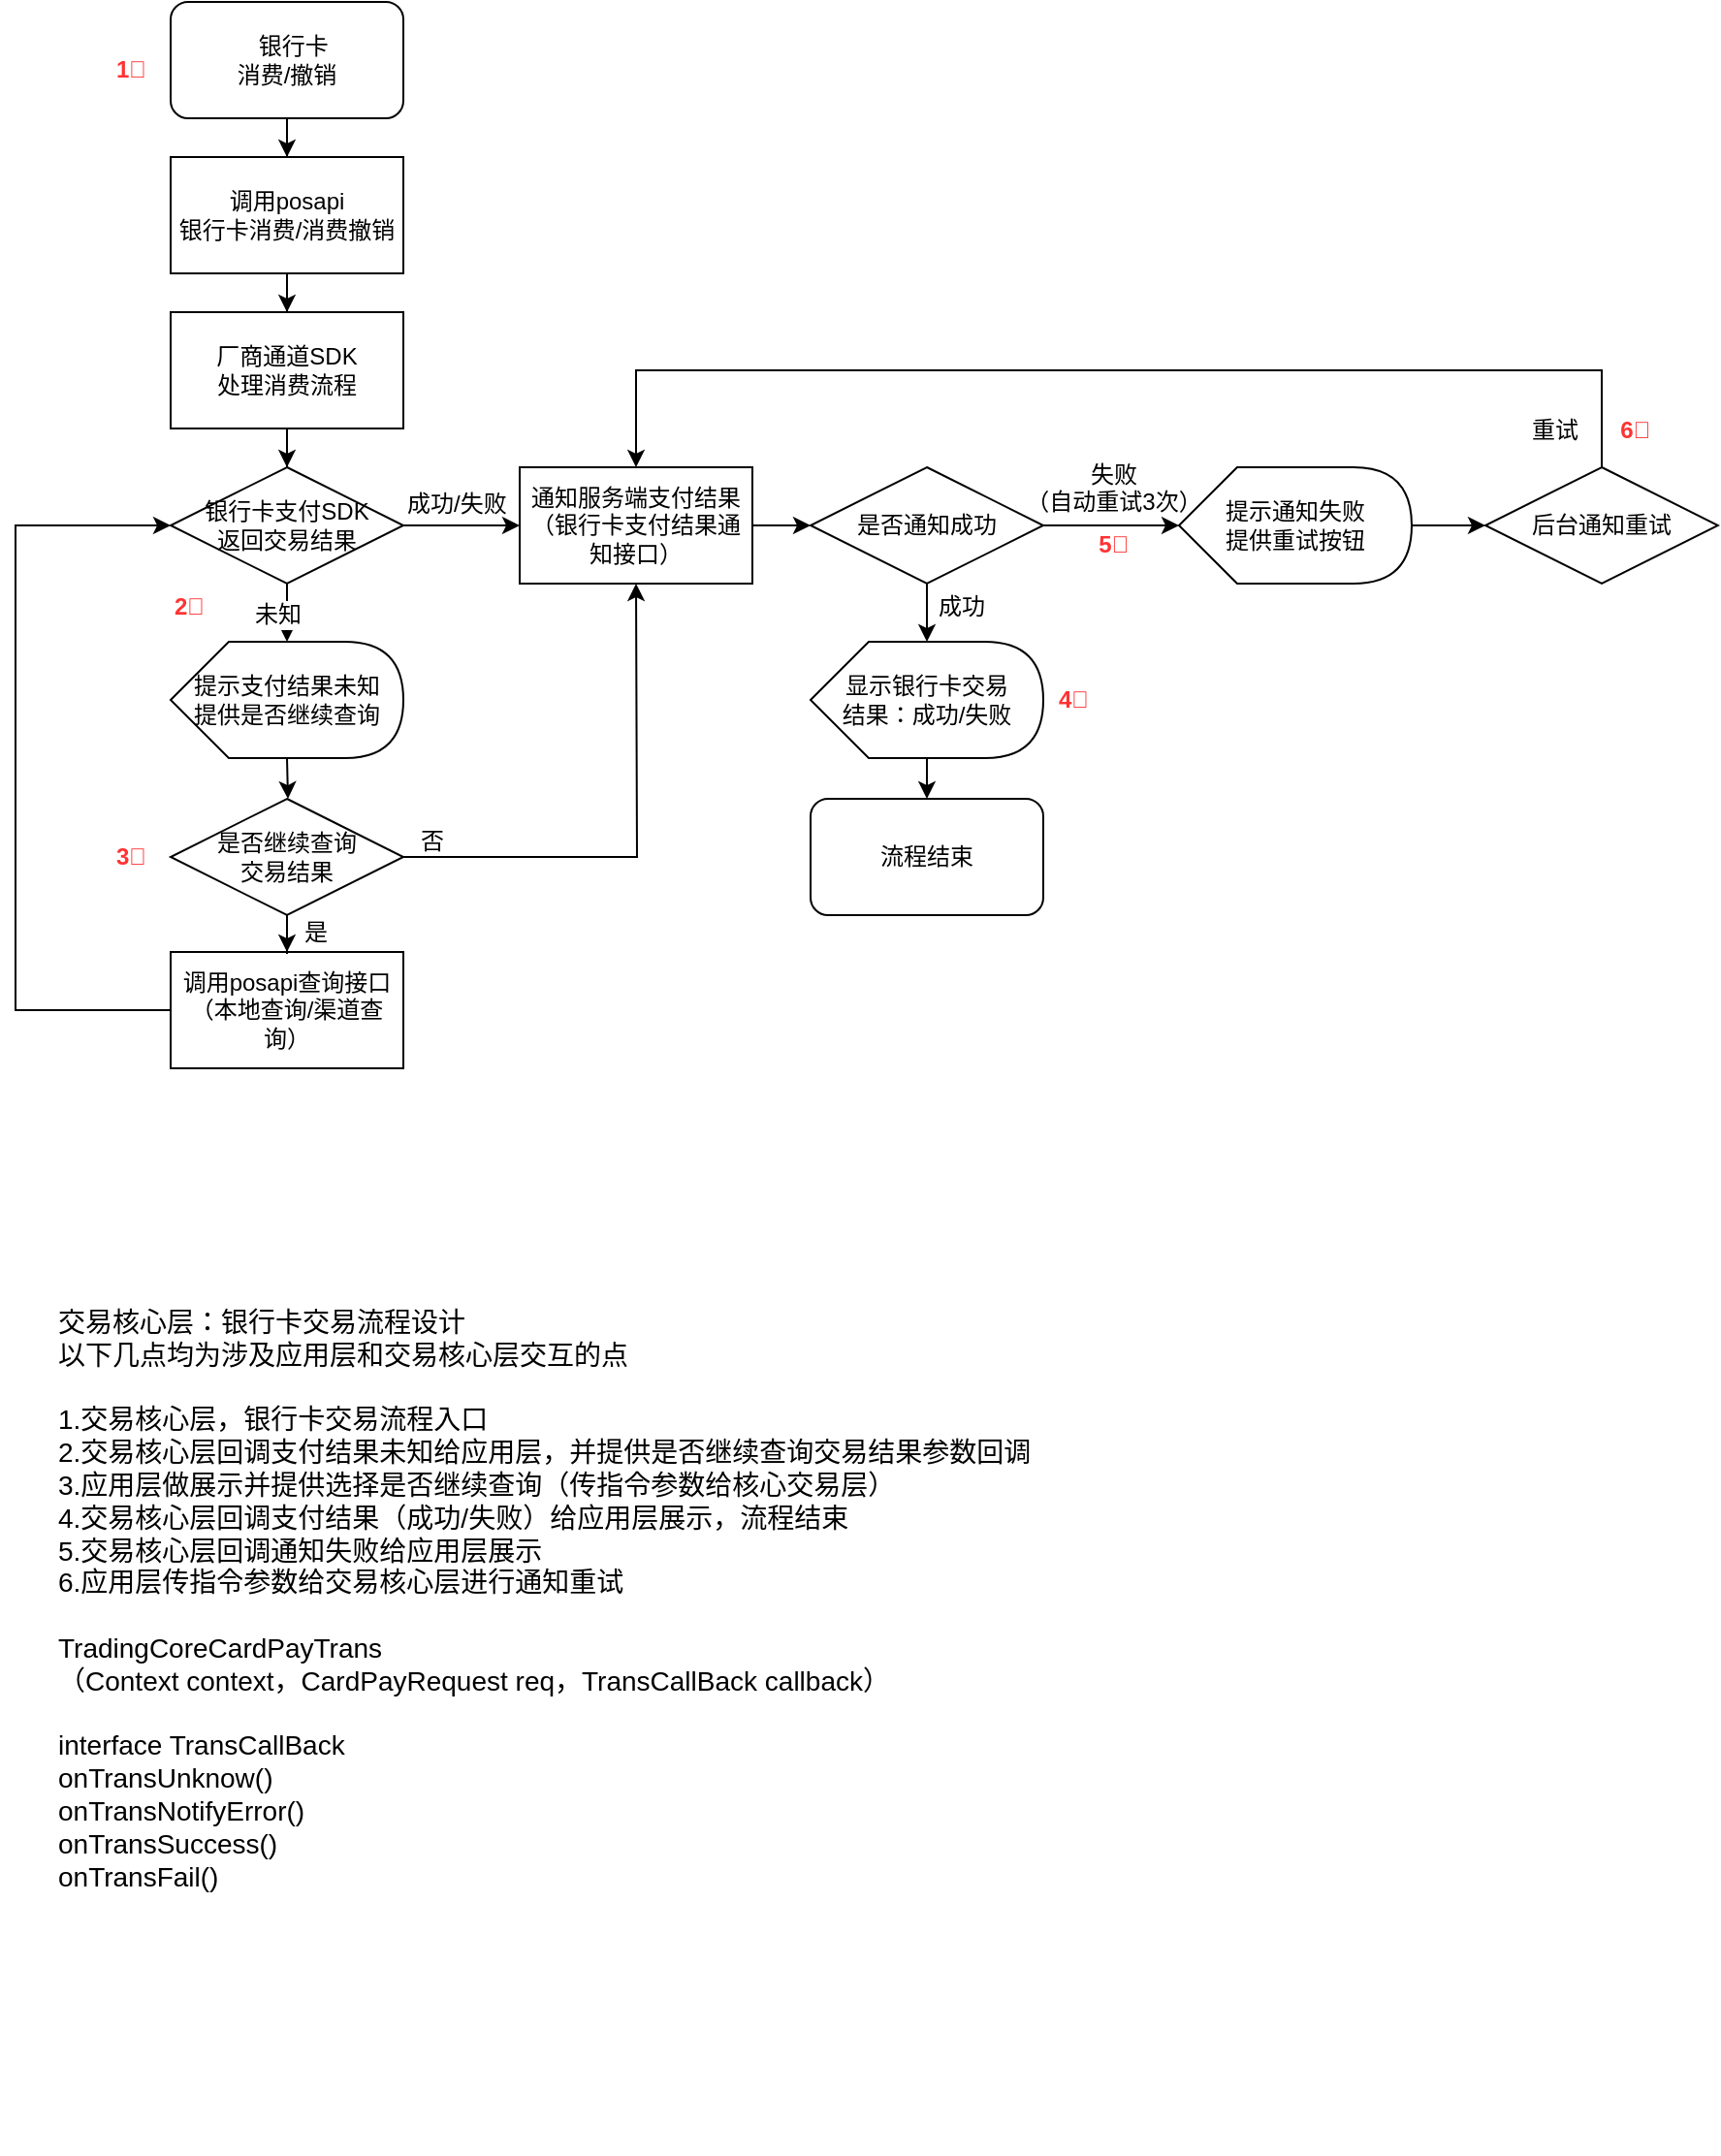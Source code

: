 <mxfile version="10.6.7" type="github"><diagram id="gk5xQnW-1J6No-NUtCR5" name="Page-1"><mxGraphModel dx="918" dy="616" grid="1" gridSize="10" guides="1" tooltips="1" connect="1" arrows="1" fold="1" page="1" pageScale="1" pageWidth="2000" pageHeight="2000" math="0" shadow="0"><root><mxCell id="0"/><mxCell id="1" parent="0"/><mxCell id="0fi4zeb0KrCC9K2vlMiQ-4" value="" style="edgeStyle=orthogonalEdgeStyle;rounded=0;orthogonalLoop=1;jettySize=auto;html=1;" edge="1" parent="1" source="0fi4zeb0KrCC9K2vlMiQ-2" target="0fi4zeb0KrCC9K2vlMiQ-3"><mxGeometry relative="1" as="geometry"/></mxCell><mxCell id="0fi4zeb0KrCC9K2vlMiQ-2" value="&amp;nbsp; 银行卡&lt;br&gt;消费/撤销&lt;br&gt;" style="rounded=1;whiteSpace=wrap;html=1;" vertex="1" parent="1"><mxGeometry x="200" y="40" width="120" height="60" as="geometry"/></mxCell><mxCell id="0fi4zeb0KrCC9K2vlMiQ-7" value="" style="edgeStyle=orthogonalEdgeStyle;rounded=0;orthogonalLoop=1;jettySize=auto;html=1;" edge="1" parent="1" source="0fi4zeb0KrCC9K2vlMiQ-3" target="0fi4zeb0KrCC9K2vlMiQ-6"><mxGeometry relative="1" as="geometry"/></mxCell><mxCell id="0fi4zeb0KrCC9K2vlMiQ-3" value="调用posapi&lt;br&gt;银行卡消费/消费撤销&lt;br&gt;" style="rounded=0;whiteSpace=wrap;html=1;" vertex="1" parent="1"><mxGeometry x="200" y="120" width="120" height="60" as="geometry"/></mxCell><mxCell id="0fi4zeb0KrCC9K2vlMiQ-10" value="" style="edgeStyle=orthogonalEdgeStyle;rounded=0;orthogonalLoop=1;jettySize=auto;html=1;" edge="1" parent="1" source="0fi4zeb0KrCC9K2vlMiQ-6" target="0fi4zeb0KrCC9K2vlMiQ-9"><mxGeometry relative="1" as="geometry"/></mxCell><mxCell id="0fi4zeb0KrCC9K2vlMiQ-6" value="厂商通道SDK&lt;br&gt;处理消费流程" style="rounded=0;whiteSpace=wrap;html=1;" vertex="1" parent="1"><mxGeometry x="200" y="200" width="120" height="60" as="geometry"/></mxCell><mxCell id="0fi4zeb0KrCC9K2vlMiQ-38" value="" style="edgeStyle=orthogonalEdgeStyle;rounded=0;orthogonalLoop=1;jettySize=auto;html=1;" edge="1" parent="1" source="0fi4zeb0KrCC9K2vlMiQ-9"><mxGeometry relative="1" as="geometry"><mxPoint x="260" y="370" as="targetPoint"/></mxGeometry></mxCell><mxCell id="0fi4zeb0KrCC9K2vlMiQ-39" value="未知" style="text;html=1;resizable=0;points=[];align=center;verticalAlign=middle;labelBackgroundColor=#ffffff;" vertex="1" connectable="0" parent="0fi4zeb0KrCC9K2vlMiQ-38"><mxGeometry x="0.07" y="5" relative="1" as="geometry"><mxPoint x="-10" y="-1" as="offset"/></mxGeometry></mxCell><mxCell id="0fi4zeb0KrCC9K2vlMiQ-58" value="" style="edgeStyle=orthogonalEdgeStyle;rounded=0;orthogonalLoop=1;jettySize=auto;html=1;" edge="1" parent="1" source="0fi4zeb0KrCC9K2vlMiQ-9"><mxGeometry relative="1" as="geometry"><mxPoint x="380" y="310" as="targetPoint"/></mxGeometry></mxCell><mxCell id="0fi4zeb0KrCC9K2vlMiQ-9" value="银行卡支付SDK&lt;br&gt;返回交易结果&lt;br&gt;" style="rhombus;whiteSpace=wrap;html=1;" vertex="1" parent="1"><mxGeometry x="200" y="280" width="120" height="60" as="geometry"/></mxCell><mxCell id="0fi4zeb0KrCC9K2vlMiQ-20" value="调用posapi查询接口&lt;br&gt;（本地查询/渠道查询）&lt;br&gt;" style="rounded=0;whiteSpace=wrap;html=1;" vertex="1" parent="1"><mxGeometry x="200" y="530" width="120" height="60" as="geometry"/></mxCell><mxCell id="0fi4zeb0KrCC9K2vlMiQ-35" value="" style="edgeStyle=orthogonalEdgeStyle;rounded=0;orthogonalLoop=1;jettySize=auto;html=1;" edge="1" parent="1" target="0fi4zeb0KrCC9K2vlMiQ-34"><mxGeometry relative="1" as="geometry"><mxPoint x="260" y="430" as="sourcePoint"/></mxGeometry></mxCell><mxCell id="0fi4zeb0KrCC9K2vlMiQ-40" style="edgeStyle=orthogonalEdgeStyle;rounded=0;orthogonalLoop=1;jettySize=auto;html=1;entryX=0;entryY=0;entryDx=60;entryDy=60;entryPerimeter=0;" edge="1" parent="1" source="0fi4zeb0KrCC9K2vlMiQ-34"><mxGeometry relative="1" as="geometry"><mxPoint x="440" y="340" as="targetPoint"/></mxGeometry></mxCell><mxCell id="0fi4zeb0KrCC9K2vlMiQ-43" style="edgeStyle=orthogonalEdgeStyle;rounded=0;orthogonalLoop=1;jettySize=auto;html=1;entryX=0;entryY=0.5;entryDx=0;entryDy=0;exitX=0;exitY=0.5;exitDx=0;exitDy=0;" edge="1" parent="1" source="0fi4zeb0KrCC9K2vlMiQ-20" target="0fi4zeb0KrCC9K2vlMiQ-9"><mxGeometry relative="1" as="geometry"><Array as="points"><mxPoint x="120" y="560"/><mxPoint x="120" y="310"/></Array></mxGeometry></mxCell><mxCell id="0fi4zeb0KrCC9K2vlMiQ-47" value="" style="edgeStyle=orthogonalEdgeStyle;rounded=0;orthogonalLoop=1;jettySize=auto;html=1;" edge="1" parent="1" source="0fi4zeb0KrCC9K2vlMiQ-34" target="0fi4zeb0KrCC9K2vlMiQ-20"><mxGeometry relative="1" as="geometry"/></mxCell><mxCell id="0fi4zeb0KrCC9K2vlMiQ-34" value="是否继续查询&lt;br&gt;交易结果&lt;br&gt;" style="rhombus;whiteSpace=wrap;html=1;" vertex="1" parent="1"><mxGeometry x="200" y="451" width="120" height="60" as="geometry"/></mxCell><mxCell id="0fi4zeb0KrCC9K2vlMiQ-42" value="否" style="text;html=1;resizable=0;points=[];autosize=1;align=left;verticalAlign=top;spacingTop=-4;" vertex="1" parent="1"><mxGeometry x="327" y="463" width="30" height="20" as="geometry"/></mxCell><mxCell id="0fi4zeb0KrCC9K2vlMiQ-48" value="是" style="text;html=1;resizable=0;points=[];autosize=1;align=left;verticalAlign=top;spacingTop=-4;" vertex="1" parent="1"><mxGeometry x="267" y="510" width="30" height="20" as="geometry"/></mxCell><mxCell id="0fi4zeb0KrCC9K2vlMiQ-54" value="&lt;span&gt;提示支付结果未知&lt;/span&gt;&lt;br&gt;&lt;span&gt;提供是否继续查询&lt;/span&gt;&lt;span&gt;&lt;br&gt;&lt;/span&gt;" style="shape=display;whiteSpace=wrap;html=1;" vertex="1" parent="1"><mxGeometry x="200" y="370" width="120" height="60" as="geometry"/></mxCell><mxCell id="0fi4zeb0KrCC9K2vlMiQ-59" value="成功/失败" style="text;html=1;resizable=0;points=[];autosize=1;align=left;verticalAlign=top;spacingTop=-4;" vertex="1" parent="1"><mxGeometry x="320" y="289" width="70" height="20" as="geometry"/></mxCell><mxCell id="0fi4zeb0KrCC9K2vlMiQ-64" value="" style="edgeStyle=orthogonalEdgeStyle;rounded=0;orthogonalLoop=1;jettySize=auto;html=1;entryX=0;entryY=0;entryDx=60;entryDy=0;entryPerimeter=0;" edge="1" parent="1" source="0fi4zeb0KrCC9K2vlMiQ-60" target="0fi4zeb0KrCC9K2vlMiQ-70"><mxGeometry relative="1" as="geometry"><mxPoint x="590" y="453" as="targetPoint"/></mxGeometry></mxCell><mxCell id="0fi4zeb0KrCC9K2vlMiQ-68" value="" style="edgeStyle=orthogonalEdgeStyle;rounded=0;orthogonalLoop=1;jettySize=auto;html=1;" edge="1" parent="1" source="0fi4zeb0KrCC9K2vlMiQ-60"><mxGeometry relative="1" as="geometry"><mxPoint x="720" y="310" as="targetPoint"/></mxGeometry></mxCell><mxCell id="0fi4zeb0KrCC9K2vlMiQ-60" value="是否通知成功" style="rhombus;whiteSpace=wrap;html=1;" vertex="1" parent="1"><mxGeometry x="530" y="280" width="120" height="60" as="geometry"/></mxCell><mxCell id="0fi4zeb0KrCC9K2vlMiQ-65" value="成功" style="text;html=1;resizable=0;points=[];autosize=1;align=left;verticalAlign=top;spacingTop=-4;" vertex="1" parent="1"><mxGeometry x="594" y="342" width="40" height="20" as="geometry"/></mxCell><mxCell id="0fi4zeb0KrCC9K2vlMiQ-71" value="" style="edgeStyle=orthogonalEdgeStyle;rounded=0;orthogonalLoop=1;jettySize=auto;html=1;" edge="1" parent="1" source="0fi4zeb0KrCC9K2vlMiQ-67" target="0fi4zeb0KrCC9K2vlMiQ-60"><mxGeometry relative="1" as="geometry"/></mxCell><mxCell id="0fi4zeb0KrCC9K2vlMiQ-67" value="通知服务端支付结果（银行卡支付结果通知接口）" style="rounded=0;whiteSpace=wrap;html=1;" vertex="1" parent="1"><mxGeometry x="380" y="280" width="120" height="60" as="geometry"/></mxCell><mxCell id="0fi4zeb0KrCC9K2vlMiQ-69" value="失败&lt;br&gt;（自动重试3次）" style="text;html=1;resizable=0;points=[];autosize=1;align=center;verticalAlign=top;spacingTop=-4;" vertex="1" parent="1"><mxGeometry x="631" y="274" width="110" height="30" as="geometry"/></mxCell><mxCell id="0fi4zeb0KrCC9K2vlMiQ-73" value="" style="edgeStyle=orthogonalEdgeStyle;rounded=0;orthogonalLoop=1;jettySize=auto;html=1;" edge="1" parent="1" source="0fi4zeb0KrCC9K2vlMiQ-70" target="0fi4zeb0KrCC9K2vlMiQ-72"><mxGeometry relative="1" as="geometry"/></mxCell><mxCell id="0fi4zeb0KrCC9K2vlMiQ-70" value="显示银行卡交易&lt;br&gt;结果：成功/失败&lt;span&gt;&lt;br&gt;&lt;/span&gt;" style="shape=display;whiteSpace=wrap;html=1;" vertex="1" parent="1"><mxGeometry x="530" y="370" width="120" height="60" as="geometry"/></mxCell><mxCell id="0fi4zeb0KrCC9K2vlMiQ-72" value="流程结束&lt;br&gt;" style="rounded=1;whiteSpace=wrap;html=1;" vertex="1" parent="1"><mxGeometry x="530" y="451" width="120" height="60" as="geometry"/></mxCell><mxCell id="0fi4zeb0KrCC9K2vlMiQ-78" value="&lt;b&gt;&lt;font color=&quot;#ff3333&quot;&gt;1⃣️&lt;br&gt;&lt;/font&gt;&lt;/b&gt;" style="text;html=1;resizable=0;points=[];autosize=1;align=left;verticalAlign=top;spacingTop=-4;" vertex="1" parent="1"><mxGeometry x="170" y="65" width="30" height="20" as="geometry"/></mxCell><mxCell id="0fi4zeb0KrCC9K2vlMiQ-79" value="&lt;b&gt;&lt;font color=&quot;#ff3333&quot;&gt;2⃣️&lt;/font&gt;&lt;/b&gt;" style="text;html=1;resizable=0;points=[];autosize=1;align=left;verticalAlign=top;spacingTop=-4;" vertex="1" parent="1"><mxGeometry x="200" y="342" width="30" height="20" as="geometry"/></mxCell><mxCell id="0fi4zeb0KrCC9K2vlMiQ-80" value="交易核心层：银行卡交易流程设计&lt;br style=&quot;font-size: 14px&quot;&gt;以下几点均为涉及应用层和交易核心层交互的点&lt;br style=&quot;font-size: 14px&quot;&gt;&lt;br style=&quot;font-size: 14px&quot;&gt;1.交易核心层，银行卡交易流程入口&lt;br style=&quot;font-size: 14px&quot;&gt;2.交易核心层回调支付结果未知给应用层，并提供是否继续查询交易结果参数回调&lt;br style=&quot;font-size: 14px&quot;&gt;3.应用层做展示并提供选择是否继续查询（传指令参数给核心交易层）&lt;br style=&quot;font-size: 14px&quot;&gt;4.交易核心层回调支付结果（成功/失败）给应用层展示，流程结束&lt;br style=&quot;font-size: 14px&quot;&gt;5.交易核心层回调通知失败给应用层展示&lt;br style=&quot;font-size: 14px&quot;&gt;6.应用层传指令参数给交易核心层进行通知重试&lt;br&gt;&lt;br&gt;TradingCoreCardPayTrans&lt;br&gt;（Context context，CardPayRequest req，TransCallBack callback）&lt;br&gt;&lt;br&gt;interface TransCallBack&lt;br&gt;onTransUnknow()&lt;br&gt;onTransNotifyError()&lt;br&gt;onTransSuccess()&lt;br&gt;onTransFail()&lt;br&gt;&lt;br&gt;&lt;br&gt;&lt;br&gt;&lt;br&gt;&lt;br&gt;&lt;br&gt;&lt;br&gt;&lt;br&gt;" style="text;html=1;resizable=0;points=[];autosize=1;align=left;verticalAlign=top;spacingTop=-4;fontSize=14;" vertex="1" parent="1"><mxGeometry x="140" y="710" width="520" height="440" as="geometry"/></mxCell><mxCell id="0fi4zeb0KrCC9K2vlMiQ-82" value="&lt;b&gt;&lt;font color=&quot;#ff3333&quot;&gt;3⃣️&lt;/font&gt;&lt;/b&gt;" style="text;html=1;resizable=0;points=[];autosize=1;align=left;verticalAlign=top;spacingTop=-4;" vertex="1" parent="1"><mxGeometry x="170" y="471" width="30" height="20" as="geometry"/></mxCell><mxCell id="0fi4zeb0KrCC9K2vlMiQ-83" value="&lt;b&gt;&lt;font color=&quot;#ff3333&quot;&gt;4⃣️&lt;/font&gt;&lt;/b&gt;" style="text;html=1;resizable=0;points=[];autosize=1;align=left;verticalAlign=top;spacingTop=-4;" vertex="1" parent="1"><mxGeometry x="656" y="390" width="30" height="20" as="geometry"/></mxCell><mxCell id="0fi4zeb0KrCC9K2vlMiQ-87" value="" style="edgeStyle=orthogonalEdgeStyle;rounded=0;orthogonalLoop=1;jettySize=auto;html=1;" edge="1" parent="1" source="0fi4zeb0KrCC9K2vlMiQ-84" target="0fi4zeb0KrCC9K2vlMiQ-86"><mxGeometry relative="1" as="geometry"/></mxCell><mxCell id="0fi4zeb0KrCC9K2vlMiQ-84" value="&lt;span&gt;提示通知失败&lt;br&gt;&lt;/span&gt;&lt;span&gt;提供重试按钮&lt;br&gt;&lt;/span&gt;" style="shape=display;whiteSpace=wrap;html=1;" vertex="1" parent="1"><mxGeometry x="720" y="280" width="120" height="60" as="geometry"/></mxCell><mxCell id="0fi4zeb0KrCC9K2vlMiQ-85" value="&lt;font color=&quot;#ff3333&quot;&gt;&lt;b&gt;5⃣️&lt;/b&gt;&lt;/font&gt;" style="text;html=1;resizable=0;points=[];autosize=1;align=center;verticalAlign=top;spacingTop=-4;" vertex="1" parent="1"><mxGeometry x="671" y="310" width="30" height="20" as="geometry"/></mxCell><mxCell id="0fi4zeb0KrCC9K2vlMiQ-88" style="edgeStyle=orthogonalEdgeStyle;rounded=0;orthogonalLoop=1;jettySize=auto;html=1;entryX=0.5;entryY=0;entryDx=0;entryDy=0;" edge="1" parent="1" source="0fi4zeb0KrCC9K2vlMiQ-86" target="0fi4zeb0KrCC9K2vlMiQ-67"><mxGeometry relative="1" as="geometry"><Array as="points"><mxPoint x="938" y="230"/><mxPoint x="440" y="230"/></Array></mxGeometry></mxCell><mxCell id="0fi4zeb0KrCC9K2vlMiQ-86" value="后台通知重试" style="rhombus;whiteSpace=wrap;html=1;" vertex="1" parent="1"><mxGeometry x="878" y="280" width="120" height="60" as="geometry"/></mxCell><mxCell id="0fi4zeb0KrCC9K2vlMiQ-89" value="重试" style="text;html=1;resizable=0;points=[];autosize=1;align=left;verticalAlign=top;spacingTop=-4;" vertex="1" parent="1"><mxGeometry x="900" y="251" width="40" height="20" as="geometry"/></mxCell><mxCell id="0fi4zeb0KrCC9K2vlMiQ-92" value="&lt;font color=&quot;#ff3333&quot;&gt;&lt;b&gt;6⃣️&lt;/b&gt;&lt;/font&gt;" style="text;html=1;resizable=0;points=[];autosize=1;align=center;verticalAlign=top;spacingTop=-4;" vertex="1" parent="1"><mxGeometry x="940" y="251" width="30" height="20" as="geometry"/></mxCell></root></mxGraphModel></diagram></mxfile>